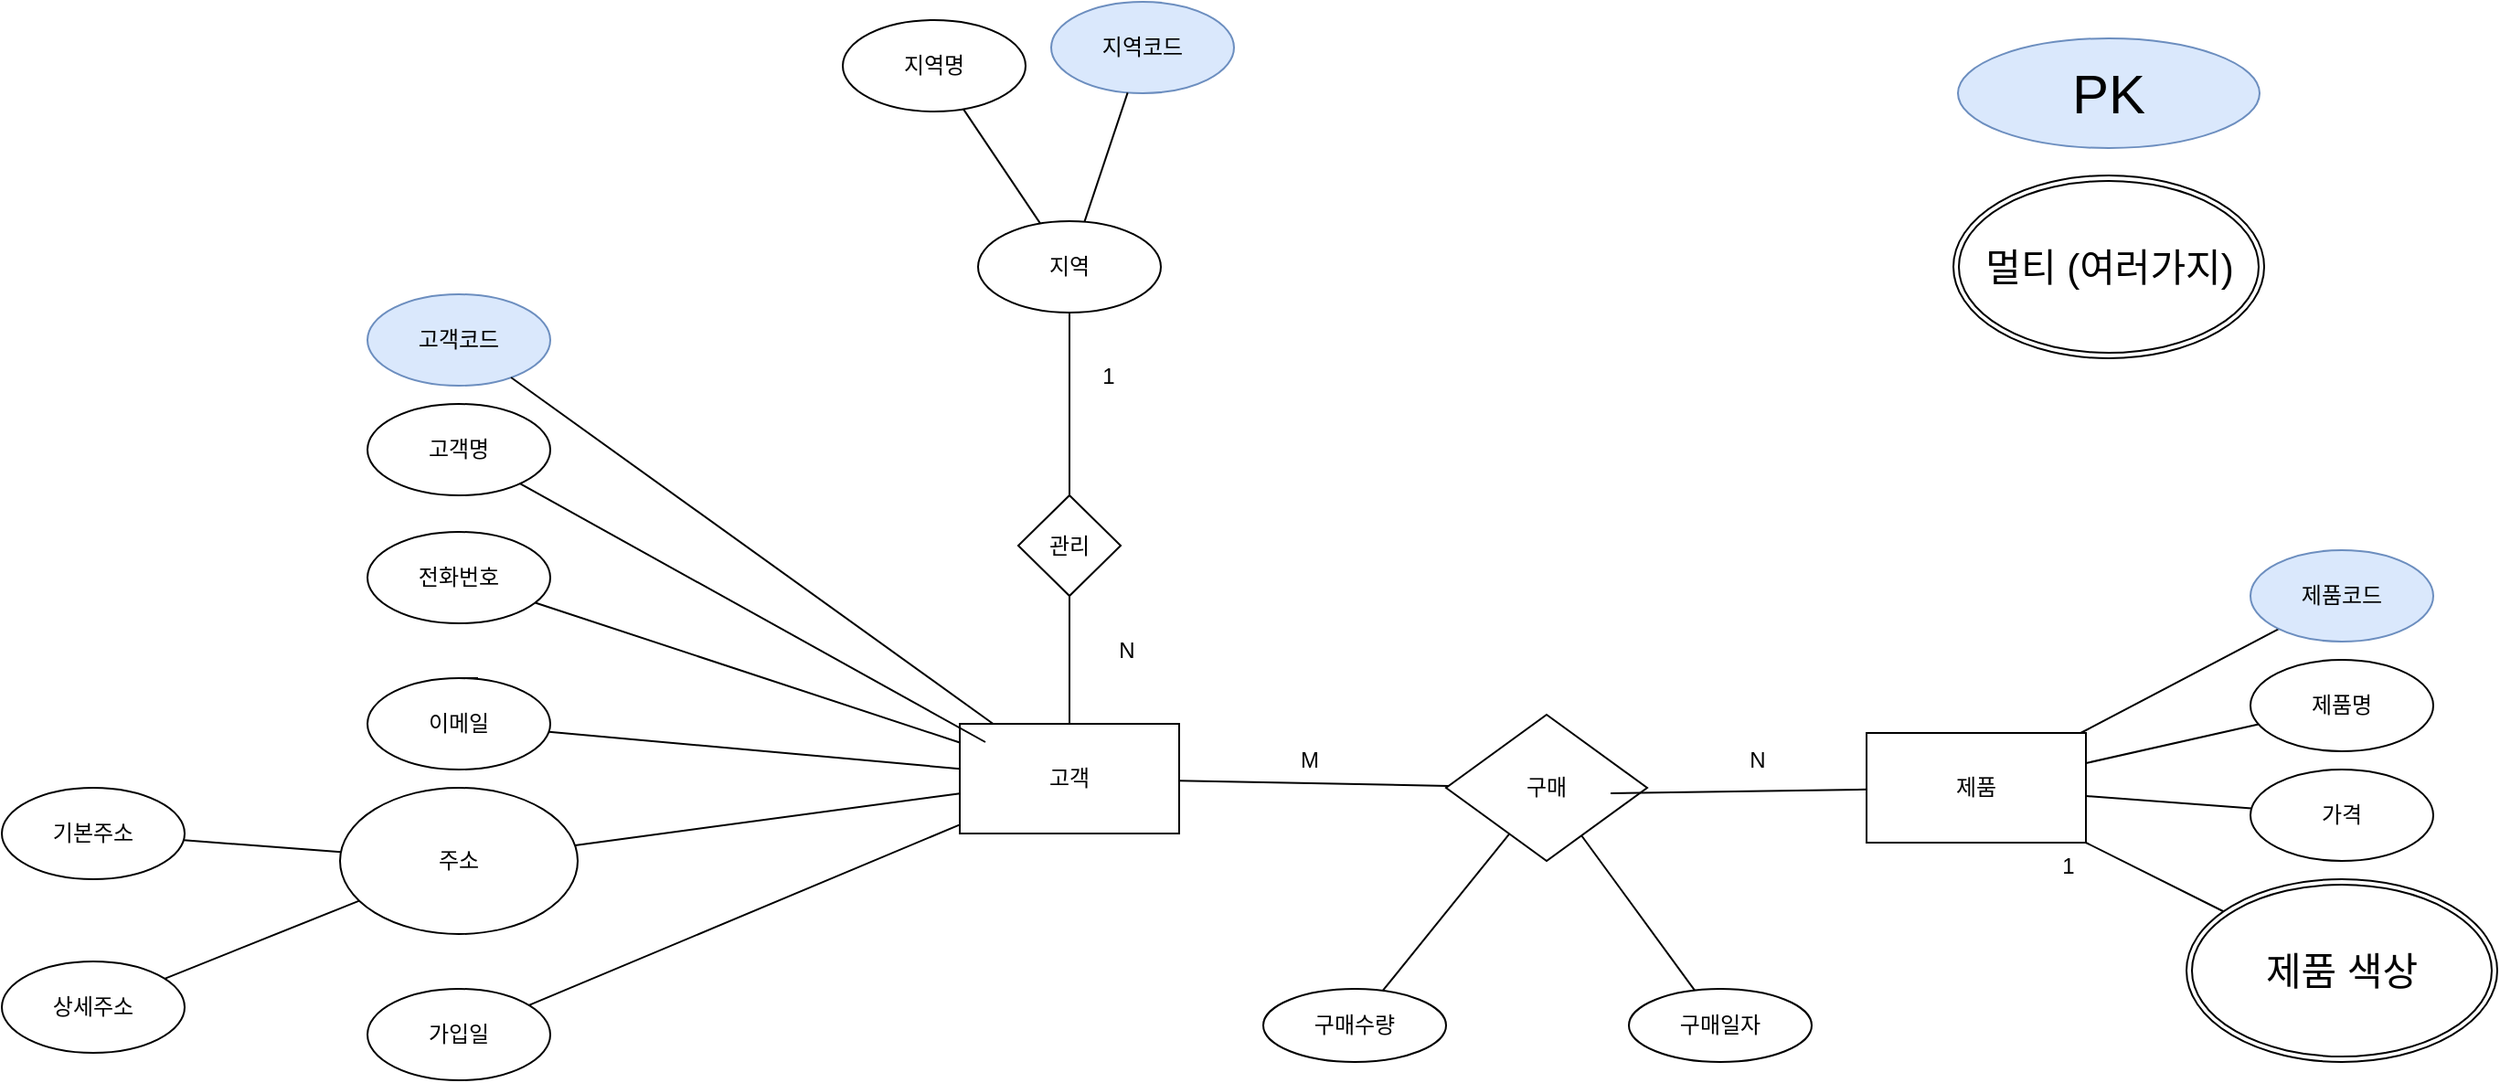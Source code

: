 <mxfile version="23.0.2" type="github" pages="2">
  <diagram name="페이지-1" id="cs5hVTkYpUWlJeEx8o5R">
    <mxGraphModel dx="2876" dy="1114" grid="1" gridSize="10" guides="1" tooltips="1" connect="1" arrows="1" fold="1" page="1" pageScale="1" pageWidth="827" pageHeight="1169" math="0" shadow="0">
      <root>
        <mxCell id="0" />
        <mxCell id="1" parent="0" />
        <mxCell id="RcSikvNdpBfUBouSiyMR-1" value="고객" style="rounded=0;whiteSpace=wrap;html=1;" vertex="1" parent="1">
          <mxGeometry x="174" y="405" width="120" height="60" as="geometry" />
        </mxCell>
        <mxCell id="RcSikvNdpBfUBouSiyMR-2" value="제품" style="rounded=0;whiteSpace=wrap;html=1;" vertex="1" parent="1">
          <mxGeometry x="670" y="410" width="120" height="60" as="geometry" />
        </mxCell>
        <mxCell id="RcSikvNdpBfUBouSiyMR-3" value="고객코드" style="ellipse;whiteSpace=wrap;html=1;fillColor=#dae8fc;strokeColor=#6c8ebf;" vertex="1" parent="1">
          <mxGeometry x="-150" y="170" width="100" height="50" as="geometry" />
        </mxCell>
        <mxCell id="RcSikvNdpBfUBouSiyMR-4" value="고객명" style="ellipse;whiteSpace=wrap;html=1;" vertex="1" parent="1">
          <mxGeometry x="-150" y="230" width="100" height="50" as="geometry" />
        </mxCell>
        <mxCell id="RcSikvNdpBfUBouSiyMR-6" value="전화번호" style="ellipse;whiteSpace=wrap;html=1;" vertex="1" parent="1">
          <mxGeometry x="-150" y="300" width="100" height="50" as="geometry" />
        </mxCell>
        <mxCell id="RcSikvNdpBfUBouSiyMR-76" style="edgeStyle=orthogonalEdgeStyle;rounded=0;orthogonalLoop=1;jettySize=auto;html=1;exitX=0.5;exitY=0;exitDx=0;exitDy=0;" edge="1" parent="1" source="RcSikvNdpBfUBouSiyMR-7">
          <mxGeometry relative="1" as="geometry">
            <mxPoint x="-90" y="390" as="targetPoint" />
          </mxGeometry>
        </mxCell>
        <mxCell id="RcSikvNdpBfUBouSiyMR-7" value="이메일" style="ellipse;whiteSpace=wrap;html=1;" vertex="1" parent="1">
          <mxGeometry x="-150" y="380" width="100" height="50" as="geometry" />
        </mxCell>
        <mxCell id="RcSikvNdpBfUBouSiyMR-11" value="가입일" style="ellipse;whiteSpace=wrap;html=1;" vertex="1" parent="1">
          <mxGeometry x="-150" y="550" width="100" height="50" as="geometry" />
        </mxCell>
        <mxCell id="RcSikvNdpBfUBouSiyMR-12" value="지역" style="ellipse;whiteSpace=wrap;html=1;" vertex="1" parent="1">
          <mxGeometry x="184" y="130" width="100" height="50" as="geometry" />
        </mxCell>
        <mxCell id="RcSikvNdpBfUBouSiyMR-13" value="지역코드" style="ellipse;whiteSpace=wrap;html=1;fillColor=#dae8fc;strokeColor=#6c8ebf;" vertex="1" parent="1">
          <mxGeometry x="224" y="10" width="100" height="50" as="geometry" />
        </mxCell>
        <mxCell id="RcSikvNdpBfUBouSiyMR-16" value="지역명" style="ellipse;whiteSpace=wrap;html=1;" vertex="1" parent="1">
          <mxGeometry x="110" y="20" width="100" height="50" as="geometry" />
        </mxCell>
        <mxCell id="RcSikvNdpBfUBouSiyMR-17" value="" style="endArrow=none;html=1;rounded=0;" edge="1" parent="1" source="RcSikvNdpBfUBouSiyMR-13" target="RcSikvNdpBfUBouSiyMR-12">
          <mxGeometry relative="1" as="geometry">
            <mxPoint x="-240" y="488.79" as="sourcePoint" />
            <mxPoint x="-80" y="488.79" as="targetPoint" />
          </mxGeometry>
        </mxCell>
        <mxCell id="RcSikvNdpBfUBouSiyMR-18" value="" style="endArrow=none;html=1;rounded=0;" edge="1" parent="1" source="RcSikvNdpBfUBouSiyMR-16" target="RcSikvNdpBfUBouSiyMR-12">
          <mxGeometry relative="1" as="geometry">
            <mxPoint x="-220" y="580" as="sourcePoint" />
            <mxPoint x="-152" y="593" as="targetPoint" />
          </mxGeometry>
        </mxCell>
        <mxCell id="RcSikvNdpBfUBouSiyMR-22" value="" style="endArrow=none;html=1;rounded=0;" edge="1" parent="1" source="RcSikvNdpBfUBouSiyMR-2" target="RcSikvNdpBfUBouSiyMR-40">
          <mxGeometry relative="1" as="geometry">
            <mxPoint x="620.686" y="250.003" as="sourcePoint" />
            <mxPoint x="865.003" y="381.68" as="targetPoint" />
          </mxGeometry>
        </mxCell>
        <mxCell id="RcSikvNdpBfUBouSiyMR-25" value="" style="endArrow=none;html=1;rounded=0;" edge="1" parent="1" source="RcSikvNdpBfUBouSiyMR-6" target="RcSikvNdpBfUBouSiyMR-1">
          <mxGeometry relative="1" as="geometry">
            <mxPoint x="-35" y="370" as="sourcePoint" />
            <mxPoint x="85" y="373" as="targetPoint" />
          </mxGeometry>
        </mxCell>
        <mxCell id="RcSikvNdpBfUBouSiyMR-26" value="" style="endArrow=none;html=1;rounded=0;" edge="1" parent="1" source="RcSikvNdpBfUBouSiyMR-7" target="RcSikvNdpBfUBouSiyMR-1">
          <mxGeometry relative="1" as="geometry">
            <mxPoint x="-45" y="374" as="sourcePoint" />
            <mxPoint x="80" y="344" as="targetPoint" />
          </mxGeometry>
        </mxCell>
        <mxCell id="RcSikvNdpBfUBouSiyMR-30" value="주소" style="ellipse;whiteSpace=wrap;html=1;" vertex="1" parent="1">
          <mxGeometry x="-165" y="440" width="130" height="80" as="geometry" />
        </mxCell>
        <mxCell id="RcSikvNdpBfUBouSiyMR-32" value="기본주소" style="ellipse;whiteSpace=wrap;html=1;" vertex="1" parent="1">
          <mxGeometry x="-350" y="440" width="100" height="50" as="geometry" />
        </mxCell>
        <mxCell id="RcSikvNdpBfUBouSiyMR-34" value="상세주소" style="ellipse;whiteSpace=wrap;html=1;" vertex="1" parent="1">
          <mxGeometry x="-350" y="535" width="100" height="50" as="geometry" />
        </mxCell>
        <mxCell id="RcSikvNdpBfUBouSiyMR-36" value="" style="endArrow=none;html=1;rounded=0;" edge="1" parent="1" source="RcSikvNdpBfUBouSiyMR-32" target="RcSikvNdpBfUBouSiyMR-30">
          <mxGeometry relative="1" as="geometry">
            <mxPoint x="-260" y="470" as="sourcePoint" />
            <mxPoint x="-120" y="464.63" as="targetPoint" />
          </mxGeometry>
        </mxCell>
        <mxCell id="RcSikvNdpBfUBouSiyMR-37" value="" style="endArrow=none;html=1;rounded=0;" edge="1" parent="1" source="RcSikvNdpBfUBouSiyMR-34" target="RcSikvNdpBfUBouSiyMR-30">
          <mxGeometry relative="1" as="geometry">
            <mxPoint x="-260" y="570" as="sourcePoint" />
            <mxPoint x="-167" y="591" as="targetPoint" />
          </mxGeometry>
        </mxCell>
        <mxCell id="RcSikvNdpBfUBouSiyMR-40" value="제품코드" style="ellipse;whiteSpace=wrap;html=1;fillColor=#dae8fc;strokeColor=#6c8ebf;" vertex="1" parent="1">
          <mxGeometry x="880" y="310" width="100" height="50" as="geometry" />
        </mxCell>
        <mxCell id="RcSikvNdpBfUBouSiyMR-41" value="제품명" style="ellipse;whiteSpace=wrap;html=1;" vertex="1" parent="1">
          <mxGeometry x="880" y="370" width="100" height="50" as="geometry" />
        </mxCell>
        <mxCell id="RcSikvNdpBfUBouSiyMR-44" value="가격" style="ellipse;whiteSpace=wrap;html=1;" vertex="1" parent="1">
          <mxGeometry x="880" y="430" width="100" height="50" as="geometry" />
        </mxCell>
        <mxCell id="RcSikvNdpBfUBouSiyMR-46" value="" style="endArrow=none;html=1;rounded=0;" edge="1" parent="1" source="RcSikvNdpBfUBouSiyMR-4">
          <mxGeometry relative="1" as="geometry">
            <mxPoint x="-56" y="283" as="sourcePoint" />
            <mxPoint x="188" y="415" as="targetPoint" />
          </mxGeometry>
        </mxCell>
        <mxCell id="RcSikvNdpBfUBouSiyMR-47" value="" style="endArrow=none;html=1;rounded=0;" edge="1" parent="1" source="RcSikvNdpBfUBouSiyMR-2" target="RcSikvNdpBfUBouSiyMR-41">
          <mxGeometry relative="1" as="geometry">
            <mxPoint x="797" y="420" as="sourcePoint" />
            <mxPoint x="905" y="363" as="targetPoint" />
          </mxGeometry>
        </mxCell>
        <mxCell id="RcSikvNdpBfUBouSiyMR-48" value="" style="endArrow=none;html=1;rounded=0;" edge="1" parent="1" source="RcSikvNdpBfUBouSiyMR-2" target="RcSikvNdpBfUBouSiyMR-44">
          <mxGeometry relative="1" as="geometry">
            <mxPoint x="800" y="436" as="sourcePoint" />
            <mxPoint x="880.54" y="451.336" as="targetPoint" />
          </mxGeometry>
        </mxCell>
        <mxCell id="RcSikvNdpBfUBouSiyMR-49" value="" style="endArrow=none;html=1;rounded=0;" edge="1" parent="1" source="RcSikvNdpBfUBouSiyMR-2" target="RcSikvNdpBfUBouSiyMR-79">
          <mxGeometry relative="1" as="geometry">
            <mxPoint x="800" y="455" as="sourcePoint" />
            <mxPoint x="937.165" y="617.475" as="targetPoint" />
          </mxGeometry>
        </mxCell>
        <mxCell id="RcSikvNdpBfUBouSiyMR-50" value="1" style="text;html=1;align=center;verticalAlign=middle;resizable=0;points=[];autosize=1;strokeColor=none;fillColor=none;" vertex="1" parent="1">
          <mxGeometry x="765" y="468" width="30" height="30" as="geometry" />
        </mxCell>
        <mxCell id="RcSikvNdpBfUBouSiyMR-51" value="N" style="text;html=1;align=center;verticalAlign=middle;resizable=0;points=[];autosize=1;strokeColor=none;fillColor=none;" vertex="1" parent="1">
          <mxGeometry x="910" y="570" width="30" height="30" as="geometry" />
        </mxCell>
        <mxCell id="RcSikvNdpBfUBouSiyMR-52" value="구매&lt;br&gt;" style="rhombus;whiteSpace=wrap;html=1;" vertex="1" parent="1">
          <mxGeometry x="440" y="400" width="110" height="80" as="geometry" />
        </mxCell>
        <mxCell id="RcSikvNdpBfUBouSiyMR-53" value="" style="endArrow=none;html=1;rounded=0;" edge="1" parent="1" source="RcSikvNdpBfUBouSiyMR-1" target="RcSikvNdpBfUBouSiyMR-52">
          <mxGeometry relative="1" as="geometry">
            <mxPoint x="294" y="439.29" as="sourcePoint" />
            <mxPoint x="454" y="439.29" as="targetPoint" />
          </mxGeometry>
        </mxCell>
        <mxCell id="RcSikvNdpBfUBouSiyMR-54" value="" style="endArrow=none;html=1;rounded=0;" edge="1" parent="1" target="RcSikvNdpBfUBouSiyMR-2">
          <mxGeometry relative="1" as="geometry">
            <mxPoint x="530" y="443" as="sourcePoint" />
            <mxPoint x="660" y="440" as="targetPoint" />
          </mxGeometry>
        </mxCell>
        <mxCell id="RcSikvNdpBfUBouSiyMR-56" value="M" style="text;html=1;align=center;verticalAlign=middle;resizable=0;points=[];autosize=1;strokeColor=none;fillColor=none;" vertex="1" parent="1">
          <mxGeometry x="350" y="410" width="30" height="30" as="geometry" />
        </mxCell>
        <mxCell id="RcSikvNdpBfUBouSiyMR-57" value="N" style="text;html=1;align=center;verticalAlign=middle;resizable=0;points=[];autosize=1;strokeColor=none;fillColor=none;" vertex="1" parent="1">
          <mxGeometry x="595" y="410" width="30" height="30" as="geometry" />
        </mxCell>
        <mxCell id="RcSikvNdpBfUBouSiyMR-58" value="구매수량" style="ellipse;whiteSpace=wrap;html=1;align=center;" vertex="1" parent="1">
          <mxGeometry x="340" y="550" width="100" height="40" as="geometry" />
        </mxCell>
        <mxCell id="RcSikvNdpBfUBouSiyMR-59" value="구매일자" style="ellipse;whiteSpace=wrap;html=1;align=center;" vertex="1" parent="1">
          <mxGeometry x="540" y="550" width="100" height="40" as="geometry" />
        </mxCell>
        <mxCell id="RcSikvNdpBfUBouSiyMR-65" value="" style="endArrow=none;html=1;rounded=0;" edge="1" parent="1" source="RcSikvNdpBfUBouSiyMR-58" target="RcSikvNdpBfUBouSiyMR-52">
          <mxGeometry relative="1" as="geometry">
            <mxPoint x="310" y="520" as="sourcePoint" />
            <mxPoint x="470" y="520" as="targetPoint" />
          </mxGeometry>
        </mxCell>
        <mxCell id="RcSikvNdpBfUBouSiyMR-66" value="" style="endArrow=none;html=1;rounded=0;" edge="1" parent="1" source="RcSikvNdpBfUBouSiyMR-59" target="RcSikvNdpBfUBouSiyMR-52">
          <mxGeometry relative="1" as="geometry">
            <mxPoint x="415" y="561" as="sourcePoint" />
            <mxPoint x="485" y="475" as="targetPoint" />
          </mxGeometry>
        </mxCell>
        <mxCell id="RcSikvNdpBfUBouSiyMR-68" value="관리" style="rhombus;whiteSpace=wrap;html=1;" vertex="1" parent="1">
          <mxGeometry x="206" y="280" width="56" height="55" as="geometry" />
        </mxCell>
        <mxCell id="RcSikvNdpBfUBouSiyMR-69" value="" style="endArrow=none;html=1;rounded=0;exitX=0.5;exitY=0;exitDx=0;exitDy=0;" edge="1" parent="1" source="RcSikvNdpBfUBouSiyMR-1" target="RcSikvNdpBfUBouSiyMR-68">
          <mxGeometry relative="1" as="geometry">
            <mxPoint x="206" y="374.5" as="sourcePoint" />
            <mxPoint x="280" y="340" as="targetPoint" />
          </mxGeometry>
        </mxCell>
        <mxCell id="RcSikvNdpBfUBouSiyMR-70" value="" style="endArrow=none;html=1;rounded=0;exitX=0.5;exitY=0;exitDx=0;exitDy=0;" edge="1" parent="1" source="RcSikvNdpBfUBouSiyMR-68" target="RcSikvNdpBfUBouSiyMR-12">
          <mxGeometry relative="1" as="geometry">
            <mxPoint x="240" y="290" as="sourcePoint" />
            <mxPoint x="230" y="230" as="targetPoint" />
          </mxGeometry>
        </mxCell>
        <mxCell id="RcSikvNdpBfUBouSiyMR-71" value="1" style="text;html=1;align=center;verticalAlign=middle;resizable=0;points=[];autosize=1;strokeColor=none;fillColor=none;" vertex="1" parent="1">
          <mxGeometry x="240" y="200" width="30" height="30" as="geometry" />
        </mxCell>
        <mxCell id="RcSikvNdpBfUBouSiyMR-72" value="N" style="text;html=1;align=center;verticalAlign=middle;resizable=0;points=[];autosize=1;strokeColor=none;fillColor=none;" vertex="1" parent="1">
          <mxGeometry x="250" y="350" width="30" height="30" as="geometry" />
        </mxCell>
        <mxCell id="RcSikvNdpBfUBouSiyMR-74" value="" style="endArrow=none;html=1;rounded=0;" edge="1" parent="1" source="RcSikvNdpBfUBouSiyMR-11" target="RcSikvNdpBfUBouSiyMR-1">
          <mxGeometry relative="1" as="geometry">
            <mxPoint x="-35" y="578" as="sourcePoint" />
            <mxPoint x="197" y="542" as="targetPoint" />
          </mxGeometry>
        </mxCell>
        <mxCell id="RcSikvNdpBfUBouSiyMR-75" value="" style="endArrow=none;html=1;rounded=0;" edge="1" parent="1" source="RcSikvNdpBfUBouSiyMR-3" target="RcSikvNdpBfUBouSiyMR-1">
          <mxGeometry relative="1" as="geometry">
            <mxPoint x="-48" y="206" as="sourcePoint" />
            <mxPoint x="184" y="170" as="targetPoint" />
          </mxGeometry>
        </mxCell>
        <mxCell id="RcSikvNdpBfUBouSiyMR-77" value="" style="endArrow=none;html=1;rounded=0;" edge="1" parent="1" source="RcSikvNdpBfUBouSiyMR-30" target="RcSikvNdpBfUBouSiyMR-1">
          <mxGeometry relative="1" as="geometry">
            <mxPoint x="-52" y="509" as="sourcePoint" />
            <mxPoint x="184" y="410" as="targetPoint" />
          </mxGeometry>
        </mxCell>
        <mxCell id="RcSikvNdpBfUBouSiyMR-78" value="&lt;font style=&quot;font-size: 30px;&quot;&gt;PK&lt;/font&gt;" style="ellipse;whiteSpace=wrap;html=1;fillColor=#dae8fc;strokeColor=#6c8ebf;" vertex="1" parent="1">
          <mxGeometry x="720" y="30" width="165" height="60" as="geometry" />
        </mxCell>
        <mxCell id="RcSikvNdpBfUBouSiyMR-79" value="&lt;font style=&quot;font-size: 21px;&quot;&gt;제품 색상&lt;/font&gt;" style="ellipse;shape=doubleEllipse;margin=3;whiteSpace=wrap;html=1;align=center;" vertex="1" parent="1">
          <mxGeometry x="845" y="490" width="170" height="100" as="geometry" />
        </mxCell>
        <mxCell id="RcSikvNdpBfUBouSiyMR-80" value="&lt;span style=&quot;font-size: 21px;&quot;&gt;멀티 (여러가지)&lt;/span&gt;" style="ellipse;shape=doubleEllipse;margin=3;whiteSpace=wrap;html=1;align=center;" vertex="1" parent="1">
          <mxGeometry x="717.5" y="105" width="170" height="100" as="geometry" />
        </mxCell>
      </root>
    </mxGraphModel>
  </diagram>
  <diagram id="TFXyS2FbPO9qw23YX4kT" name="페이지-2">
    <mxGraphModel dx="1434" dy="780" grid="1" gridSize="10" guides="1" tooltips="1" connect="1" arrows="1" fold="1" page="1" pageScale="1" pageWidth="827" pageHeight="1169" math="0" shadow="0">
      <root>
        <mxCell id="0" />
        <mxCell id="1" parent="0" />
        <mxCell id="btl2BdpCcOsS0AvJIKrZ-1" value="고객" style="shape=table;startSize=30;container=1;collapsible=1;childLayout=tableLayout;fixedRows=1;rowLines=0;fontStyle=1;align=center;resizeLast=1;html=1;whiteSpace=wrap;" vertex="1" parent="1">
          <mxGeometry x="20" y="150" width="180" height="270" as="geometry" />
        </mxCell>
        <mxCell id="btl2BdpCcOsS0AvJIKrZ-2" value="" style="shape=tableRow;horizontal=0;startSize=0;swimlaneHead=0;swimlaneBody=0;fillColor=none;collapsible=0;dropTarget=0;points=[[0,0.5],[1,0.5]];portConstraint=eastwest;top=0;left=0;right=0;bottom=0;html=1;" vertex="1" parent="btl2BdpCcOsS0AvJIKrZ-1">
          <mxGeometry y="30" width="180" height="30" as="geometry" />
        </mxCell>
        <mxCell id="btl2BdpCcOsS0AvJIKrZ-3" value="PK" style="shape=partialRectangle;connectable=0;fillColor=none;top=0;left=0;bottom=0;right=0;fontStyle=1;overflow=hidden;html=1;whiteSpace=wrap;" vertex="1" parent="btl2BdpCcOsS0AvJIKrZ-2">
          <mxGeometry width="60" height="30" as="geometry">
            <mxRectangle width="60" height="30" as="alternateBounds" />
          </mxGeometry>
        </mxCell>
        <mxCell id="btl2BdpCcOsS0AvJIKrZ-4" value="고객코드" style="shape=partialRectangle;connectable=0;fillColor=none;top=0;left=0;bottom=0;right=0;align=left;spacingLeft=6;fontStyle=5;overflow=hidden;html=1;whiteSpace=wrap;" vertex="1" parent="btl2BdpCcOsS0AvJIKrZ-2">
          <mxGeometry x="60" width="120" height="30" as="geometry">
            <mxRectangle width="120" height="30" as="alternateBounds" />
          </mxGeometry>
        </mxCell>
        <mxCell id="btl2BdpCcOsS0AvJIKrZ-8" value="" style="shape=tableRow;horizontal=0;startSize=0;swimlaneHead=0;swimlaneBody=0;fillColor=none;collapsible=0;dropTarget=0;points=[[0,0.5],[1,0.5]];portConstraint=eastwest;top=0;left=0;right=0;bottom=0;html=1;" vertex="1" parent="btl2BdpCcOsS0AvJIKrZ-1">
          <mxGeometry y="60" width="180" height="30" as="geometry" />
        </mxCell>
        <mxCell id="btl2BdpCcOsS0AvJIKrZ-9" value="" style="shape=partialRectangle;connectable=0;fillColor=none;top=0;left=0;bottom=0;right=0;editable=1;overflow=hidden;html=1;whiteSpace=wrap;" vertex="1" parent="btl2BdpCcOsS0AvJIKrZ-8">
          <mxGeometry width="60" height="30" as="geometry">
            <mxRectangle width="60" height="30" as="alternateBounds" />
          </mxGeometry>
        </mxCell>
        <mxCell id="btl2BdpCcOsS0AvJIKrZ-10" value="지역코드" style="shape=partialRectangle;connectable=0;fillColor=none;top=0;left=0;bottom=0;right=0;align=left;spacingLeft=6;overflow=hidden;html=1;whiteSpace=wrap;" vertex="1" parent="btl2BdpCcOsS0AvJIKrZ-8">
          <mxGeometry x="60" width="120" height="30" as="geometry">
            <mxRectangle width="120" height="30" as="alternateBounds" />
          </mxGeometry>
        </mxCell>
        <mxCell id="btl2BdpCcOsS0AvJIKrZ-11" value="" style="shape=tableRow;horizontal=0;startSize=0;swimlaneHead=0;swimlaneBody=0;fillColor=none;collapsible=0;dropTarget=0;points=[[0,0.5],[1,0.5]];portConstraint=eastwest;top=0;left=0;right=0;bottom=0;html=1;" vertex="1" parent="btl2BdpCcOsS0AvJIKrZ-1">
          <mxGeometry y="90" width="180" height="30" as="geometry" />
        </mxCell>
        <mxCell id="btl2BdpCcOsS0AvJIKrZ-12" value="" style="shape=partialRectangle;connectable=0;fillColor=none;top=0;left=0;bottom=0;right=0;editable=1;overflow=hidden;html=1;whiteSpace=wrap;" vertex="1" parent="btl2BdpCcOsS0AvJIKrZ-11">
          <mxGeometry width="60" height="30" as="geometry">
            <mxRectangle width="60" height="30" as="alternateBounds" />
          </mxGeometry>
        </mxCell>
        <mxCell id="btl2BdpCcOsS0AvJIKrZ-13" value="고객명" style="shape=partialRectangle;connectable=0;fillColor=none;top=0;left=0;bottom=0;right=0;align=left;spacingLeft=6;overflow=hidden;html=1;whiteSpace=wrap;" vertex="1" parent="btl2BdpCcOsS0AvJIKrZ-11">
          <mxGeometry x="60" width="120" height="30" as="geometry">
            <mxRectangle width="120" height="30" as="alternateBounds" />
          </mxGeometry>
        </mxCell>
        <mxCell id="rziEn2k20jFtmdD8DgHn-1" value="" style="shape=tableRow;horizontal=0;startSize=0;swimlaneHead=0;swimlaneBody=0;fillColor=none;collapsible=0;dropTarget=0;points=[[0,0.5],[1,0.5]];portConstraint=eastwest;top=0;left=0;right=0;bottom=0;html=1;" vertex="1" parent="btl2BdpCcOsS0AvJIKrZ-1">
          <mxGeometry y="120" width="180" height="30" as="geometry" />
        </mxCell>
        <mxCell id="rziEn2k20jFtmdD8DgHn-2" value="" style="shape=partialRectangle;connectable=0;fillColor=none;top=0;left=0;bottom=0;right=0;editable=1;overflow=hidden;html=1;whiteSpace=wrap;" vertex="1" parent="rziEn2k20jFtmdD8DgHn-1">
          <mxGeometry width="60" height="30" as="geometry">
            <mxRectangle width="60" height="30" as="alternateBounds" />
          </mxGeometry>
        </mxCell>
        <mxCell id="rziEn2k20jFtmdD8DgHn-3" value="전화번호" style="shape=partialRectangle;connectable=0;fillColor=none;top=0;left=0;bottom=0;right=0;align=left;spacingLeft=6;overflow=hidden;html=1;whiteSpace=wrap;" vertex="1" parent="rziEn2k20jFtmdD8DgHn-1">
          <mxGeometry x="60" width="120" height="30" as="geometry">
            <mxRectangle width="120" height="30" as="alternateBounds" />
          </mxGeometry>
        </mxCell>
        <mxCell id="rziEn2k20jFtmdD8DgHn-4" value="" style="shape=tableRow;horizontal=0;startSize=0;swimlaneHead=0;swimlaneBody=0;fillColor=none;collapsible=0;dropTarget=0;points=[[0,0.5],[1,0.5]];portConstraint=eastwest;top=0;left=0;right=0;bottom=0;html=1;" vertex="1" parent="btl2BdpCcOsS0AvJIKrZ-1">
          <mxGeometry y="150" width="180" height="30" as="geometry" />
        </mxCell>
        <mxCell id="rziEn2k20jFtmdD8DgHn-5" value="" style="shape=partialRectangle;connectable=0;fillColor=none;top=0;left=0;bottom=0;right=0;editable=1;overflow=hidden;html=1;whiteSpace=wrap;" vertex="1" parent="rziEn2k20jFtmdD8DgHn-4">
          <mxGeometry width="60" height="30" as="geometry">
            <mxRectangle width="60" height="30" as="alternateBounds" />
          </mxGeometry>
        </mxCell>
        <mxCell id="rziEn2k20jFtmdD8DgHn-6" value="이메일" style="shape=partialRectangle;connectable=0;fillColor=none;top=0;left=0;bottom=0;right=0;align=left;spacingLeft=6;overflow=hidden;html=1;whiteSpace=wrap;" vertex="1" parent="rziEn2k20jFtmdD8DgHn-4">
          <mxGeometry x="60" width="120" height="30" as="geometry">
            <mxRectangle width="120" height="30" as="alternateBounds" />
          </mxGeometry>
        </mxCell>
        <mxCell id="rziEn2k20jFtmdD8DgHn-7" value="" style="shape=tableRow;horizontal=0;startSize=0;swimlaneHead=0;swimlaneBody=0;fillColor=none;collapsible=0;dropTarget=0;points=[[0,0.5],[1,0.5]];portConstraint=eastwest;top=0;left=0;right=0;bottom=0;html=1;" vertex="1" parent="btl2BdpCcOsS0AvJIKrZ-1">
          <mxGeometry y="180" width="180" height="30" as="geometry" />
        </mxCell>
        <mxCell id="rziEn2k20jFtmdD8DgHn-8" value="" style="shape=partialRectangle;connectable=0;fillColor=none;top=0;left=0;bottom=0;right=0;editable=1;overflow=hidden;html=1;whiteSpace=wrap;" vertex="1" parent="rziEn2k20jFtmdD8DgHn-7">
          <mxGeometry width="60" height="30" as="geometry">
            <mxRectangle width="60" height="30" as="alternateBounds" />
          </mxGeometry>
        </mxCell>
        <mxCell id="rziEn2k20jFtmdD8DgHn-9" value="가입일" style="shape=partialRectangle;connectable=0;fillColor=none;top=0;left=0;bottom=0;right=0;align=left;spacingLeft=6;overflow=hidden;html=1;whiteSpace=wrap;" vertex="1" parent="rziEn2k20jFtmdD8DgHn-7">
          <mxGeometry x="60" width="120" height="30" as="geometry">
            <mxRectangle width="120" height="30" as="alternateBounds" />
          </mxGeometry>
        </mxCell>
        <mxCell id="VMxp1ezBEbbwMuMW99SZ-14" value="" style="shape=tableRow;horizontal=0;startSize=0;swimlaneHead=0;swimlaneBody=0;fillColor=none;collapsible=0;dropTarget=0;points=[[0,0.5],[1,0.5]];portConstraint=eastwest;top=0;left=0;right=0;bottom=0;html=1;" vertex="1" parent="btl2BdpCcOsS0AvJIKrZ-1">
          <mxGeometry y="210" width="180" height="30" as="geometry" />
        </mxCell>
        <mxCell id="VMxp1ezBEbbwMuMW99SZ-15" value="" style="shape=partialRectangle;connectable=0;fillColor=none;top=0;left=0;bottom=0;right=0;editable=1;overflow=hidden;html=1;whiteSpace=wrap;" vertex="1" parent="VMxp1ezBEbbwMuMW99SZ-14">
          <mxGeometry width="60" height="30" as="geometry">
            <mxRectangle width="60" height="30" as="alternateBounds" />
          </mxGeometry>
        </mxCell>
        <mxCell id="VMxp1ezBEbbwMuMW99SZ-16" value="기본주소" style="shape=partialRectangle;connectable=0;fillColor=none;top=0;left=0;bottom=0;right=0;align=left;spacingLeft=6;overflow=hidden;html=1;whiteSpace=wrap;" vertex="1" parent="VMxp1ezBEbbwMuMW99SZ-14">
          <mxGeometry x="60" width="120" height="30" as="geometry">
            <mxRectangle width="120" height="30" as="alternateBounds" />
          </mxGeometry>
        </mxCell>
        <mxCell id="VMxp1ezBEbbwMuMW99SZ-21" value="" style="shape=tableRow;horizontal=0;startSize=0;swimlaneHead=0;swimlaneBody=0;fillColor=none;collapsible=0;dropTarget=0;points=[[0,0.5],[1,0.5]];portConstraint=eastwest;top=0;left=0;right=0;bottom=0;html=1;" vertex="1" parent="btl2BdpCcOsS0AvJIKrZ-1">
          <mxGeometry y="240" width="180" height="30" as="geometry" />
        </mxCell>
        <mxCell id="VMxp1ezBEbbwMuMW99SZ-22" value="" style="shape=partialRectangle;connectable=0;fillColor=none;top=0;left=0;bottom=0;right=0;fontStyle=1;overflow=hidden;html=1;whiteSpace=wrap;" vertex="1" parent="VMxp1ezBEbbwMuMW99SZ-21">
          <mxGeometry width="60" height="30" as="geometry">
            <mxRectangle width="60" height="30" as="alternateBounds" />
          </mxGeometry>
        </mxCell>
        <mxCell id="VMxp1ezBEbbwMuMW99SZ-23" value="상세주소" style="shape=partialRectangle;connectable=0;fillColor=none;top=0;left=0;bottom=0;right=0;align=left;spacingLeft=6;fontStyle=5;overflow=hidden;html=1;whiteSpace=wrap;" vertex="1" parent="VMxp1ezBEbbwMuMW99SZ-21">
          <mxGeometry x="60" width="120" height="30" as="geometry">
            <mxRectangle width="120" height="30" as="alternateBounds" />
          </mxGeometry>
        </mxCell>
        <mxCell id="rziEn2k20jFtmdD8DgHn-56" value="지역" style="shape=table;startSize=30;container=1;collapsible=1;childLayout=tableLayout;fixedRows=1;rowLines=0;fontStyle=1;align=center;resizeLast=1;html=1;" vertex="1" parent="1">
          <mxGeometry x="560" y="180" width="170" height="140" as="geometry" />
        </mxCell>
        <mxCell id="rziEn2k20jFtmdD8DgHn-57" value="" style="shape=tableRow;horizontal=0;startSize=0;swimlaneHead=0;swimlaneBody=0;fillColor=none;collapsible=0;dropTarget=0;points=[[0,0.5],[1,0.5]];portConstraint=eastwest;top=0;left=0;right=0;bottom=1;" vertex="1" parent="rziEn2k20jFtmdD8DgHn-56">
          <mxGeometry y="30" width="170" height="30" as="geometry" />
        </mxCell>
        <mxCell id="rziEn2k20jFtmdD8DgHn-58" value="PK" style="shape=partialRectangle;connectable=0;fillColor=none;top=0;left=0;bottom=0;right=0;fontStyle=1;overflow=hidden;whiteSpace=wrap;html=1;" vertex="1" parent="rziEn2k20jFtmdD8DgHn-57">
          <mxGeometry width="30" height="30" as="geometry">
            <mxRectangle width="30" height="30" as="alternateBounds" />
          </mxGeometry>
        </mxCell>
        <mxCell id="rziEn2k20jFtmdD8DgHn-59" value="지역코드" style="shape=partialRectangle;connectable=0;fillColor=none;top=0;left=0;bottom=0;right=0;align=left;spacingLeft=6;fontStyle=5;overflow=hidden;whiteSpace=wrap;html=1;" vertex="1" parent="rziEn2k20jFtmdD8DgHn-57">
          <mxGeometry x="30" width="140" height="30" as="geometry">
            <mxRectangle width="140" height="30" as="alternateBounds" />
          </mxGeometry>
        </mxCell>
        <mxCell id="rziEn2k20jFtmdD8DgHn-60" value="" style="shape=tableRow;horizontal=0;startSize=0;swimlaneHead=0;swimlaneBody=0;fillColor=none;collapsible=0;dropTarget=0;points=[[0,0.5],[1,0.5]];portConstraint=eastwest;top=0;left=0;right=0;bottom=0;" vertex="1" parent="rziEn2k20jFtmdD8DgHn-56">
          <mxGeometry y="60" width="170" height="30" as="geometry" />
        </mxCell>
        <mxCell id="rziEn2k20jFtmdD8DgHn-61" value="" style="shape=partialRectangle;connectable=0;fillColor=none;top=0;left=0;bottom=0;right=0;editable=1;overflow=hidden;whiteSpace=wrap;html=1;" vertex="1" parent="rziEn2k20jFtmdD8DgHn-60">
          <mxGeometry width="30" height="30" as="geometry">
            <mxRectangle width="30" height="30" as="alternateBounds" />
          </mxGeometry>
        </mxCell>
        <mxCell id="rziEn2k20jFtmdD8DgHn-62" value="지역명" style="shape=partialRectangle;connectable=0;fillColor=none;top=0;left=0;bottom=0;right=0;align=left;spacingLeft=6;overflow=hidden;whiteSpace=wrap;html=1;" vertex="1" parent="rziEn2k20jFtmdD8DgHn-60">
          <mxGeometry x="30" width="140" height="30" as="geometry">
            <mxRectangle width="140" height="30" as="alternateBounds" />
          </mxGeometry>
        </mxCell>
        <mxCell id="rziEn2k20jFtmdD8DgHn-63" value="" style="shape=tableRow;horizontal=0;startSize=0;swimlaneHead=0;swimlaneBody=0;fillColor=none;collapsible=0;dropTarget=0;points=[[0,0.5],[1,0.5]];portConstraint=eastwest;top=0;left=0;right=0;bottom=0;" vertex="1" parent="rziEn2k20jFtmdD8DgHn-56">
          <mxGeometry y="90" width="170" height="30" as="geometry" />
        </mxCell>
        <mxCell id="rziEn2k20jFtmdD8DgHn-64" value="" style="shape=partialRectangle;connectable=0;fillColor=none;top=0;left=0;bottom=0;right=0;editable=1;overflow=hidden;whiteSpace=wrap;html=1;" vertex="1" parent="rziEn2k20jFtmdD8DgHn-63">
          <mxGeometry width="30" height="30" as="geometry">
            <mxRectangle width="30" height="30" as="alternateBounds" />
          </mxGeometry>
        </mxCell>
        <mxCell id="rziEn2k20jFtmdD8DgHn-65" value="" style="shape=partialRectangle;connectable=0;fillColor=none;top=0;left=0;bottom=0;right=0;align=left;spacingLeft=6;overflow=hidden;whiteSpace=wrap;html=1;" vertex="1" parent="rziEn2k20jFtmdD8DgHn-63">
          <mxGeometry x="30" width="140" height="30" as="geometry">
            <mxRectangle width="140" height="30" as="alternateBounds" />
          </mxGeometry>
        </mxCell>
        <mxCell id="rziEn2k20jFtmdD8DgHn-66" value="" style="shape=tableRow;horizontal=0;startSize=0;swimlaneHead=0;swimlaneBody=0;fillColor=none;collapsible=0;dropTarget=0;points=[[0,0.5],[1,0.5]];portConstraint=eastwest;top=0;left=0;right=0;bottom=0;" vertex="1" parent="rziEn2k20jFtmdD8DgHn-56">
          <mxGeometry y="120" width="170" height="20" as="geometry" />
        </mxCell>
        <mxCell id="rziEn2k20jFtmdD8DgHn-67" value="" style="shape=partialRectangle;connectable=0;fillColor=none;top=0;left=0;bottom=0;right=0;editable=1;overflow=hidden;whiteSpace=wrap;html=1;" vertex="1" parent="rziEn2k20jFtmdD8DgHn-66">
          <mxGeometry width="30" height="20" as="geometry">
            <mxRectangle width="30" height="20" as="alternateBounds" />
          </mxGeometry>
        </mxCell>
        <mxCell id="rziEn2k20jFtmdD8DgHn-68" value="" style="shape=partialRectangle;connectable=0;fillColor=none;top=0;left=0;bottom=0;right=0;align=left;spacingLeft=6;overflow=hidden;whiteSpace=wrap;html=1;" vertex="1" parent="rziEn2k20jFtmdD8DgHn-66">
          <mxGeometry x="30" width="140" height="20" as="geometry">
            <mxRectangle width="140" height="20" as="alternateBounds" />
          </mxGeometry>
        </mxCell>
        <mxCell id="rziEn2k20jFtmdD8DgHn-83" value="제품" style="shape=table;startSize=30;container=1;collapsible=1;childLayout=tableLayout;fixedRows=1;rowLines=0;fontStyle=1;align=center;resizeLast=1;html=1;" vertex="1" parent="1">
          <mxGeometry x="560" y="420" width="180" height="150" as="geometry" />
        </mxCell>
        <mxCell id="rziEn2k20jFtmdD8DgHn-84" value="" style="shape=tableRow;horizontal=0;startSize=0;swimlaneHead=0;swimlaneBody=0;fillColor=none;collapsible=0;dropTarget=0;points=[[0,0.5],[1,0.5]];portConstraint=eastwest;top=0;left=0;right=0;bottom=1;" vertex="1" parent="rziEn2k20jFtmdD8DgHn-83">
          <mxGeometry y="30" width="180" height="30" as="geometry" />
        </mxCell>
        <mxCell id="rziEn2k20jFtmdD8DgHn-85" value="PK" style="shape=partialRectangle;connectable=0;fillColor=none;top=0;left=0;bottom=0;right=0;fontStyle=1;overflow=hidden;whiteSpace=wrap;html=1;" vertex="1" parent="rziEn2k20jFtmdD8DgHn-84">
          <mxGeometry width="30" height="30" as="geometry">
            <mxRectangle width="30" height="30" as="alternateBounds" />
          </mxGeometry>
        </mxCell>
        <mxCell id="rziEn2k20jFtmdD8DgHn-86" value="제품코드" style="shape=partialRectangle;connectable=0;fillColor=none;top=0;left=0;bottom=0;right=0;align=left;spacingLeft=6;fontStyle=5;overflow=hidden;whiteSpace=wrap;html=1;" vertex="1" parent="rziEn2k20jFtmdD8DgHn-84">
          <mxGeometry x="30" width="150" height="30" as="geometry">
            <mxRectangle width="150" height="30" as="alternateBounds" />
          </mxGeometry>
        </mxCell>
        <mxCell id="rziEn2k20jFtmdD8DgHn-87" value="" style="shape=tableRow;horizontal=0;startSize=0;swimlaneHead=0;swimlaneBody=0;fillColor=none;collapsible=0;dropTarget=0;points=[[0,0.5],[1,0.5]];portConstraint=eastwest;top=0;left=0;right=0;bottom=0;" vertex="1" parent="rziEn2k20jFtmdD8DgHn-83">
          <mxGeometry y="60" width="180" height="30" as="geometry" />
        </mxCell>
        <mxCell id="rziEn2k20jFtmdD8DgHn-88" value="" style="shape=partialRectangle;connectable=0;fillColor=none;top=0;left=0;bottom=0;right=0;editable=1;overflow=hidden;whiteSpace=wrap;html=1;" vertex="1" parent="rziEn2k20jFtmdD8DgHn-87">
          <mxGeometry width="30" height="30" as="geometry">
            <mxRectangle width="30" height="30" as="alternateBounds" />
          </mxGeometry>
        </mxCell>
        <mxCell id="rziEn2k20jFtmdD8DgHn-89" value="제품명" style="shape=partialRectangle;connectable=0;fillColor=none;top=0;left=0;bottom=0;right=0;align=left;spacingLeft=6;overflow=hidden;whiteSpace=wrap;html=1;" vertex="1" parent="rziEn2k20jFtmdD8DgHn-87">
          <mxGeometry x="30" width="150" height="30" as="geometry">
            <mxRectangle width="150" height="30" as="alternateBounds" />
          </mxGeometry>
        </mxCell>
        <mxCell id="rziEn2k20jFtmdD8DgHn-90" value="" style="shape=tableRow;horizontal=0;startSize=0;swimlaneHead=0;swimlaneBody=0;fillColor=none;collapsible=0;dropTarget=0;points=[[0,0.5],[1,0.5]];portConstraint=eastwest;top=0;left=0;right=0;bottom=0;" vertex="1" parent="rziEn2k20jFtmdD8DgHn-83">
          <mxGeometry y="90" width="180" height="30" as="geometry" />
        </mxCell>
        <mxCell id="rziEn2k20jFtmdD8DgHn-91" value="" style="shape=partialRectangle;connectable=0;fillColor=none;top=0;left=0;bottom=0;right=0;editable=1;overflow=hidden;whiteSpace=wrap;html=1;" vertex="1" parent="rziEn2k20jFtmdD8DgHn-90">
          <mxGeometry width="30" height="30" as="geometry">
            <mxRectangle width="30" height="30" as="alternateBounds" />
          </mxGeometry>
        </mxCell>
        <mxCell id="rziEn2k20jFtmdD8DgHn-92" value="가격" style="shape=partialRectangle;connectable=0;fillColor=none;top=0;left=0;bottom=0;right=0;align=left;spacingLeft=6;overflow=hidden;whiteSpace=wrap;html=1;" vertex="1" parent="rziEn2k20jFtmdD8DgHn-90">
          <mxGeometry x="30" width="150" height="30" as="geometry">
            <mxRectangle width="150" height="30" as="alternateBounds" />
          </mxGeometry>
        </mxCell>
        <mxCell id="rziEn2k20jFtmdD8DgHn-93" value="" style="shape=tableRow;horizontal=0;startSize=0;swimlaneHead=0;swimlaneBody=0;fillColor=none;collapsible=0;dropTarget=0;points=[[0,0.5],[1,0.5]];portConstraint=eastwest;top=0;left=0;right=0;bottom=0;" vertex="1" parent="rziEn2k20jFtmdD8DgHn-83">
          <mxGeometry y="120" width="180" height="30" as="geometry" />
        </mxCell>
        <mxCell id="rziEn2k20jFtmdD8DgHn-94" value="" style="shape=partialRectangle;connectable=0;fillColor=none;top=0;left=0;bottom=0;right=0;editable=1;overflow=hidden;whiteSpace=wrap;html=1;" vertex="1" parent="rziEn2k20jFtmdD8DgHn-93">
          <mxGeometry width="30" height="30" as="geometry">
            <mxRectangle width="30" height="30" as="alternateBounds" />
          </mxGeometry>
        </mxCell>
        <mxCell id="rziEn2k20jFtmdD8DgHn-95" value="" style="shape=partialRectangle;connectable=0;fillColor=none;top=0;left=0;bottom=0;right=0;align=left;spacingLeft=6;overflow=hidden;whiteSpace=wrap;html=1;" vertex="1" parent="rziEn2k20jFtmdD8DgHn-93">
          <mxGeometry x="30" width="150" height="30" as="geometry">
            <mxRectangle width="150" height="30" as="alternateBounds" />
          </mxGeometry>
        </mxCell>
        <mxCell id="Ip_tiOwrKejiO4Wwtb1H-2" value="" style="edgeStyle=entityRelationEdgeStyle;fontSize=12;html=1;endArrow=ERoneToMany;startArrow=ERoneToMany;rounded=0;" edge="1" parent="1" source="VMxp1ezBEbbwMuMW99SZ-64" target="btl2BdpCcOsS0AvJIKrZ-1">
          <mxGeometry width="100" height="100" relative="1" as="geometry">
            <mxPoint x="200" y="605" as="sourcePoint" />
            <mxPoint x="290" y="370" as="targetPoint" />
          </mxGeometry>
        </mxCell>
        <mxCell id="Ip_tiOwrKejiO4Wwtb1H-4" value="관리" style="text;html=1;align=center;verticalAlign=middle;resizable=0;points=[];autosize=1;strokeColor=none;fillColor=none;" vertex="1" parent="1">
          <mxGeometry x="350" y="220" width="50" height="30" as="geometry" />
        </mxCell>
        <mxCell id="VMxp1ezBEbbwMuMW99SZ-17" value="FK" style="shape=partialRectangle;connectable=0;fillColor=none;top=0;left=0;bottom=0;right=0;fontStyle=1;overflow=hidden;html=1;whiteSpace=wrap;" vertex="1" parent="1">
          <mxGeometry x="20" y="210" width="60" height="30" as="geometry">
            <mxRectangle width="60" height="30" as="alternateBounds" />
          </mxGeometry>
        </mxCell>
        <mxCell id="VMxp1ezBEbbwMuMW99SZ-24" value="" style="edgeStyle=entityRelationEdgeStyle;fontSize=12;html=1;endArrow=ERzeroToMany;startArrow=ERmandOne;rounded=0;" edge="1" parent="1" source="rziEn2k20jFtmdD8DgHn-56" target="btl2BdpCcOsS0AvJIKrZ-1">
          <mxGeometry width="100" height="100" relative="1" as="geometry">
            <mxPoint x="360" y="430" as="sourcePoint" />
            <mxPoint x="460" y="330" as="targetPoint" />
          </mxGeometry>
        </mxCell>
        <mxCell id="VMxp1ezBEbbwMuMW99SZ-50" value="색상" style="shape=table;startSize=30;container=1;collapsible=1;childLayout=tableLayout;fixedRows=1;rowLines=0;fontStyle=1;align=center;resizeLast=1;html=1;whiteSpace=wrap;" vertex="1" parent="1">
          <mxGeometry x="570" y="650" width="180" height="140" as="geometry" />
        </mxCell>
        <mxCell id="VMxp1ezBEbbwMuMW99SZ-51" value="" style="shape=tableRow;horizontal=0;startSize=0;swimlaneHead=0;swimlaneBody=0;fillColor=none;collapsible=0;dropTarget=0;points=[[0,0.5],[1,0.5]];portConstraint=eastwest;top=0;left=0;right=0;bottom=0;html=1;" vertex="1" parent="VMxp1ezBEbbwMuMW99SZ-50">
          <mxGeometry y="30" width="180" height="20" as="geometry" />
        </mxCell>
        <mxCell id="VMxp1ezBEbbwMuMW99SZ-52" value="PK" style="shape=partialRectangle;connectable=0;fillColor=none;top=0;left=0;bottom=0;right=0;fontStyle=1;overflow=hidden;html=1;whiteSpace=wrap;" vertex="1" parent="VMxp1ezBEbbwMuMW99SZ-51">
          <mxGeometry width="60" height="20" as="geometry">
            <mxRectangle width="60" height="20" as="alternateBounds" />
          </mxGeometry>
        </mxCell>
        <mxCell id="VMxp1ezBEbbwMuMW99SZ-53" value="색상코드" style="shape=partialRectangle;connectable=0;fillColor=none;top=0;left=0;bottom=0;right=0;align=left;spacingLeft=6;fontStyle=5;overflow=hidden;html=1;whiteSpace=wrap;" vertex="1" parent="VMxp1ezBEbbwMuMW99SZ-51">
          <mxGeometry x="60" width="120" height="20" as="geometry">
            <mxRectangle width="120" height="20" as="alternateBounds" />
          </mxGeometry>
        </mxCell>
        <mxCell id="VMxp1ezBEbbwMuMW99SZ-54" value="" style="shape=tableRow;horizontal=0;startSize=0;swimlaneHead=0;swimlaneBody=0;fillColor=none;collapsible=0;dropTarget=0;points=[[0,0.5],[1,0.5]];portConstraint=eastwest;top=0;left=0;right=0;bottom=1;html=1;" vertex="1" parent="VMxp1ezBEbbwMuMW99SZ-50">
          <mxGeometry y="50" width="180" height="30" as="geometry" />
        </mxCell>
        <mxCell id="VMxp1ezBEbbwMuMW99SZ-55" value="FK" style="shape=partialRectangle;connectable=0;fillColor=none;top=0;left=0;bottom=0;right=0;fontStyle=1;overflow=hidden;html=1;whiteSpace=wrap;" vertex="1" parent="VMxp1ezBEbbwMuMW99SZ-54">
          <mxGeometry width="60" height="30" as="geometry">
            <mxRectangle width="60" height="30" as="alternateBounds" />
          </mxGeometry>
        </mxCell>
        <mxCell id="VMxp1ezBEbbwMuMW99SZ-56" value="제품코드" style="shape=partialRectangle;connectable=0;fillColor=none;top=0;left=0;bottom=0;right=0;align=left;spacingLeft=6;fontStyle=5;overflow=hidden;html=1;whiteSpace=wrap;" vertex="1" parent="VMxp1ezBEbbwMuMW99SZ-54">
          <mxGeometry x="60" width="120" height="30" as="geometry">
            <mxRectangle width="120" height="30" as="alternateBounds" />
          </mxGeometry>
        </mxCell>
        <mxCell id="VMxp1ezBEbbwMuMW99SZ-57" value="" style="shape=tableRow;horizontal=0;startSize=0;swimlaneHead=0;swimlaneBody=0;fillColor=none;collapsible=0;dropTarget=0;points=[[0,0.5],[1,0.5]];portConstraint=eastwest;top=0;left=0;right=0;bottom=0;html=1;" vertex="1" parent="VMxp1ezBEbbwMuMW99SZ-50">
          <mxGeometry y="80" width="180" height="30" as="geometry" />
        </mxCell>
        <mxCell id="VMxp1ezBEbbwMuMW99SZ-58" value="" style="shape=partialRectangle;connectable=0;fillColor=none;top=0;left=0;bottom=0;right=0;editable=1;overflow=hidden;html=1;whiteSpace=wrap;" vertex="1" parent="VMxp1ezBEbbwMuMW99SZ-57">
          <mxGeometry width="60" height="30" as="geometry">
            <mxRectangle width="60" height="30" as="alternateBounds" />
          </mxGeometry>
        </mxCell>
        <mxCell id="VMxp1ezBEbbwMuMW99SZ-59" value="Row 3" style="shape=partialRectangle;connectable=0;fillColor=none;top=0;left=0;bottom=0;right=0;align=left;spacingLeft=6;overflow=hidden;html=1;whiteSpace=wrap;" vertex="1" parent="VMxp1ezBEbbwMuMW99SZ-57">
          <mxGeometry x="60" width="120" height="30" as="geometry">
            <mxRectangle width="120" height="30" as="alternateBounds" />
          </mxGeometry>
        </mxCell>
        <mxCell id="VMxp1ezBEbbwMuMW99SZ-60" value="" style="shape=tableRow;horizontal=0;startSize=0;swimlaneHead=0;swimlaneBody=0;fillColor=none;collapsible=0;dropTarget=0;points=[[0,0.5],[1,0.5]];portConstraint=eastwest;top=0;left=0;right=0;bottom=0;html=1;" vertex="1" parent="VMxp1ezBEbbwMuMW99SZ-50">
          <mxGeometry y="110" width="180" height="30" as="geometry" />
        </mxCell>
        <mxCell id="VMxp1ezBEbbwMuMW99SZ-61" value="" style="shape=partialRectangle;connectable=0;fillColor=none;top=0;left=0;bottom=0;right=0;editable=1;overflow=hidden;html=1;whiteSpace=wrap;" vertex="1" parent="VMxp1ezBEbbwMuMW99SZ-60">
          <mxGeometry width="60" height="30" as="geometry">
            <mxRectangle width="60" height="30" as="alternateBounds" />
          </mxGeometry>
        </mxCell>
        <mxCell id="VMxp1ezBEbbwMuMW99SZ-62" value="Row 4" style="shape=partialRectangle;connectable=0;fillColor=none;top=0;left=0;bottom=0;right=0;align=left;spacingLeft=6;overflow=hidden;html=1;whiteSpace=wrap;" vertex="1" parent="VMxp1ezBEbbwMuMW99SZ-60">
          <mxGeometry x="60" width="120" height="30" as="geometry">
            <mxRectangle width="120" height="30" as="alternateBounds" />
          </mxGeometry>
        </mxCell>
        <mxCell id="VMxp1ezBEbbwMuMW99SZ-63" value="" style="edgeStyle=entityRelationEdgeStyle;fontSize=12;html=1;endArrow=ERzeroToMany;startArrow=ERmandOne;rounded=0;" edge="1" parent="1" source="rziEn2k20jFtmdD8DgHn-83" target="VMxp1ezBEbbwMuMW99SZ-50">
          <mxGeometry width="100" height="100" relative="1" as="geometry">
            <mxPoint x="360" y="910" as="sourcePoint" />
            <mxPoint x="460" y="810" as="targetPoint" />
          </mxGeometry>
        </mxCell>
        <mxCell id="VMxp1ezBEbbwMuMW99SZ-64" value="구매" style="shape=table;startSize=30;container=1;collapsible=1;childLayout=tableLayout;fixedRows=1;rowLines=0;fontStyle=1;align=center;resizeLast=1;html=1;whiteSpace=wrap;" vertex="1" parent="1">
          <mxGeometry x="10" y="460" width="180" height="180" as="geometry" />
        </mxCell>
        <mxCell id="VMxp1ezBEbbwMuMW99SZ-65" value="" style="shape=tableRow;horizontal=0;startSize=0;swimlaneHead=0;swimlaneBody=0;fillColor=none;collapsible=0;dropTarget=0;points=[[0,0.5],[1,0.5]];portConstraint=eastwest;top=0;left=0;right=0;bottom=0;html=1;" vertex="1" parent="VMxp1ezBEbbwMuMW99SZ-64">
          <mxGeometry y="30" width="180" height="30" as="geometry" />
        </mxCell>
        <mxCell id="VMxp1ezBEbbwMuMW99SZ-66" value="PK" style="shape=partialRectangle;connectable=0;fillColor=none;top=0;left=0;bottom=0;right=0;fontStyle=1;overflow=hidden;html=1;whiteSpace=wrap;" vertex="1" parent="VMxp1ezBEbbwMuMW99SZ-65">
          <mxGeometry width="60" height="30" as="geometry">
            <mxRectangle width="60" height="30" as="alternateBounds" />
          </mxGeometry>
        </mxCell>
        <mxCell id="VMxp1ezBEbbwMuMW99SZ-67" value="구매코드" style="shape=partialRectangle;connectable=0;fillColor=none;top=0;left=0;bottom=0;right=0;align=left;spacingLeft=6;fontStyle=5;overflow=hidden;html=1;whiteSpace=wrap;" vertex="1" parent="VMxp1ezBEbbwMuMW99SZ-65">
          <mxGeometry x="60" width="120" height="30" as="geometry">
            <mxRectangle width="120" height="30" as="alternateBounds" />
          </mxGeometry>
        </mxCell>
        <mxCell id="VMxp1ezBEbbwMuMW99SZ-80" value="" style="shape=tableRow;horizontal=0;startSize=0;swimlaneHead=0;swimlaneBody=0;fillColor=none;collapsible=0;dropTarget=0;points=[[0,0.5],[1,0.5]];portConstraint=eastwest;top=0;left=0;right=0;bottom=0;html=1;" vertex="1" parent="VMxp1ezBEbbwMuMW99SZ-64">
          <mxGeometry y="60" width="180" height="30" as="geometry" />
        </mxCell>
        <mxCell id="VMxp1ezBEbbwMuMW99SZ-81" value="FK" style="shape=partialRectangle;connectable=0;fillColor=none;top=0;left=0;bottom=0;right=0;fontStyle=1;overflow=hidden;html=1;whiteSpace=wrap;" vertex="1" parent="VMxp1ezBEbbwMuMW99SZ-80">
          <mxGeometry width="60" height="30" as="geometry">
            <mxRectangle width="60" height="30" as="alternateBounds" />
          </mxGeometry>
        </mxCell>
        <mxCell id="VMxp1ezBEbbwMuMW99SZ-82" value="고객코드" style="shape=partialRectangle;connectable=0;fillColor=none;top=0;left=0;bottom=0;right=0;align=left;spacingLeft=6;fontStyle=5;overflow=hidden;html=1;whiteSpace=wrap;" vertex="1" parent="VMxp1ezBEbbwMuMW99SZ-80">
          <mxGeometry x="60" width="120" height="30" as="geometry">
            <mxRectangle width="120" height="30" as="alternateBounds" />
          </mxGeometry>
        </mxCell>
        <mxCell id="VMxp1ezBEbbwMuMW99SZ-68" value="" style="shape=tableRow;horizontal=0;startSize=0;swimlaneHead=0;swimlaneBody=0;fillColor=none;collapsible=0;dropTarget=0;points=[[0,0.5],[1,0.5]];portConstraint=eastwest;top=0;left=0;right=0;bottom=1;html=1;" vertex="1" parent="VMxp1ezBEbbwMuMW99SZ-64">
          <mxGeometry y="90" width="180" height="30" as="geometry" />
        </mxCell>
        <mxCell id="VMxp1ezBEbbwMuMW99SZ-69" value="FK" style="shape=partialRectangle;connectable=0;fillColor=none;top=0;left=0;bottom=0;right=0;fontStyle=1;overflow=hidden;html=1;whiteSpace=wrap;" vertex="1" parent="VMxp1ezBEbbwMuMW99SZ-68">
          <mxGeometry width="60" height="30" as="geometry">
            <mxRectangle width="60" height="30" as="alternateBounds" />
          </mxGeometry>
        </mxCell>
        <mxCell id="VMxp1ezBEbbwMuMW99SZ-70" value="제품코드" style="shape=partialRectangle;connectable=0;fillColor=none;top=0;left=0;bottom=0;right=0;align=left;spacingLeft=6;fontStyle=5;overflow=hidden;html=1;whiteSpace=wrap;" vertex="1" parent="VMxp1ezBEbbwMuMW99SZ-68">
          <mxGeometry x="60" width="120" height="30" as="geometry">
            <mxRectangle width="120" height="30" as="alternateBounds" />
          </mxGeometry>
        </mxCell>
        <mxCell id="VMxp1ezBEbbwMuMW99SZ-71" value="" style="shape=tableRow;horizontal=0;startSize=0;swimlaneHead=0;swimlaneBody=0;fillColor=none;collapsible=0;dropTarget=0;points=[[0,0.5],[1,0.5]];portConstraint=eastwest;top=0;left=0;right=0;bottom=0;html=1;" vertex="1" parent="VMxp1ezBEbbwMuMW99SZ-64">
          <mxGeometry y="120" width="180" height="30" as="geometry" />
        </mxCell>
        <mxCell id="VMxp1ezBEbbwMuMW99SZ-72" value="" style="shape=partialRectangle;connectable=0;fillColor=none;top=0;left=0;bottom=0;right=0;editable=1;overflow=hidden;html=1;whiteSpace=wrap;" vertex="1" parent="VMxp1ezBEbbwMuMW99SZ-71">
          <mxGeometry width="60" height="30" as="geometry">
            <mxRectangle width="60" height="30" as="alternateBounds" />
          </mxGeometry>
        </mxCell>
        <mxCell id="VMxp1ezBEbbwMuMW99SZ-73" value="구매수량" style="shape=partialRectangle;connectable=0;fillColor=none;top=0;left=0;bottom=0;right=0;align=left;spacingLeft=6;overflow=hidden;html=1;whiteSpace=wrap;" vertex="1" parent="VMxp1ezBEbbwMuMW99SZ-71">
          <mxGeometry x="60" width="120" height="30" as="geometry">
            <mxRectangle width="120" height="30" as="alternateBounds" />
          </mxGeometry>
        </mxCell>
        <mxCell id="VMxp1ezBEbbwMuMW99SZ-74" value="" style="shape=tableRow;horizontal=0;startSize=0;swimlaneHead=0;swimlaneBody=0;fillColor=none;collapsible=0;dropTarget=0;points=[[0,0.5],[1,0.5]];portConstraint=eastwest;top=0;left=0;right=0;bottom=0;html=1;" vertex="1" parent="VMxp1ezBEbbwMuMW99SZ-64">
          <mxGeometry y="150" width="180" height="30" as="geometry" />
        </mxCell>
        <mxCell id="VMxp1ezBEbbwMuMW99SZ-75" value="" style="shape=partialRectangle;connectable=0;fillColor=none;top=0;left=0;bottom=0;right=0;editable=1;overflow=hidden;html=1;whiteSpace=wrap;" vertex="1" parent="VMxp1ezBEbbwMuMW99SZ-74">
          <mxGeometry width="60" height="30" as="geometry">
            <mxRectangle width="60" height="30" as="alternateBounds" />
          </mxGeometry>
        </mxCell>
        <mxCell id="VMxp1ezBEbbwMuMW99SZ-76" value="구매일자" style="shape=partialRectangle;connectable=0;fillColor=none;top=0;left=0;bottom=0;right=0;align=left;spacingLeft=6;overflow=hidden;html=1;whiteSpace=wrap;" vertex="1" parent="VMxp1ezBEbbwMuMW99SZ-74">
          <mxGeometry x="60" width="120" height="30" as="geometry">
            <mxRectangle width="120" height="30" as="alternateBounds" />
          </mxGeometry>
        </mxCell>
        <mxCell id="VMxp1ezBEbbwMuMW99SZ-83" value="" style="edgeStyle=entityRelationEdgeStyle;fontSize=12;html=1;endArrow=ERzeroToMany;startArrow=ERmandOne;rounded=0;" edge="1" parent="1" source="rziEn2k20jFtmdD8DgHn-83" target="VMxp1ezBEbbwMuMW99SZ-64">
          <mxGeometry width="100" height="100" relative="1" as="geometry">
            <mxPoint x="320" y="630" as="sourcePoint" />
            <mxPoint x="330" y="900" as="targetPoint" />
            <Array as="points">
              <mxPoint x="290" y="765" />
            </Array>
          </mxGeometry>
        </mxCell>
      </root>
    </mxGraphModel>
  </diagram>
</mxfile>
